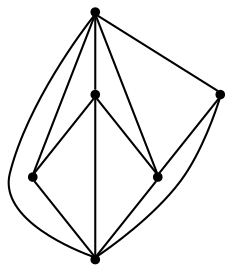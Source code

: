 graph {
  node [shape=point,comment="{\"directed\":false,\"doi\":\"10.1007/978-3-642-36763-2_8\",\"figure\":\"2 (3)\"}"]

  v0 [pos="1158.889626760098,751.8275891547377"]
  v1 [pos="1145.6134283368415,601.6415567684849"]
  v2 [pos="1216.0756238401593,676.0527590987265"]
  v3 [pos="1175.2806094319099,675.8027283580832"]
  v4 [pos="1123.2389754086555,676.8486351795739"]
  v5 [pos="1083.5937449604467,676.6319249140316"]

  v0 -- v1 [id="-1",pos="1158.889626760098,751.8275891547377 1162.700422507643,753.9822284263448 1163.2315698970842,753.9822284263448 1164.6479629355943,753.9822284263448 1169.1888190476002,753.9822284263448 1178.2578064401364,753.9822284263448 1186.7305082297344,752.1694419679876 1195.19913807326,750.3523314785105 1203.0590119790013,746.726758561796 1209.8138615194166,741.2883991867245 1216.568711059832,735.8416461041847 1222.214464288849,728.5905002707559 1225.7420420704668,719.9266680349537 1229.2696198520846,711.2625814443796 1230.678894937988,701.1860628062038 1230.678894937988,689.2965033548992 1230.678894937988,677.4071982583662 1229.2696198520846,663.7007826723561 1226.2423824440807,651.9155086774743 1223.2193442304635,640.1259106514726 1218.5868693318346,630.2536388950228 1210.6185798619226,622.9981690304741 1202.6586887807846,615.742953520697 1191.3631103766782,611.1129336102892 1180.3801810819227,607.9874221748616 1169.3888533983938,604.8619107394339 1158.7020309320717,603.2533711628026 1153.360655671947,602.444777343367 1145.6134283368415,601.6415567684849 1145.6134283368415,601.6415567684849 1145.6134283368415,601.6415567684849"]
  v0 -- v2 [id="-2",pos="1158.889626760098,751.8275891547377 1216.0756238401593,676.0527590987265 1216.0756238401593,676.0527590987265 1216.0756238401593,676.0527590987265"]
  v3 -- v4 [id="-3",pos="1175.2806094319099,675.8027283580832 1123.2389754086555,676.8486351795739 1123.2389754086555,676.8486351795739 1123.2389754086555,676.8486351795739"]
  v3 -- v1 [id="-4",pos="1175.2806094319099,675.8027283580832 1145.6134283368415,601.6415567684849 1145.6134283368415,601.6415567684849 1145.6134283368415,601.6415567684849"]
  v2 -- v1 [id="-5",pos="1216.0756238401593,676.0527590987265 1145.6134283368415,601.6415567684849 1145.6134283368415,601.6415567684849 1145.6134283368415,601.6415567684849"]
  v5 -- v1 [id="-8",pos="1083.5937449604467,676.6319249140316 1145.6134283368415,601.6415567684849 1145.6134283368415,601.6415567684849 1145.6134283368415,601.6415567684849"]
  v5 -- v4 [id="-9",pos="1083.5937449604467,676.6319249140316 1123.2389754086555,676.8486351795739 1123.2389754086555,676.8486351795739 1123.2389754086555,676.8486351795739"]
  v4 -- v1 [id="-11",pos="1123.2389754086555,676.8486351795739 1145.6134283368415,601.6415567684849 1145.6134283368415,601.6415567684849 1145.6134283368415,601.6415567684849"]
  v3 -- v2 [id="-12",pos="1175.2806094319099,675.8027283580832 1216.0756238401593,676.0527590987265 1216.0756238401593,676.0527590987265 1216.0756238401593,676.0527590987265"]
  v0 -- v3 [id="-13",pos="1158.889626760098,751.8275891547377 1175.2806094319099,675.8027283580832 1175.2806094319099,675.8027283580832 1175.2806094319099,675.8027283580832"]
  v0 -- v5 [id="-14",pos="1158.889626760098,751.8275891547377 1083.5937449604467,676.6319249140316 1083.5937449604467,676.6319249140316 1083.5937449604467,676.6319249140316"]
  v0 -- v4 [id="-15",pos="1158.889626760098,751.8275891547377 1123.2389754086555,676.8486351795739 1123.2389754086555,676.8486351795739 1123.2389754086555,676.8486351795739"]
}